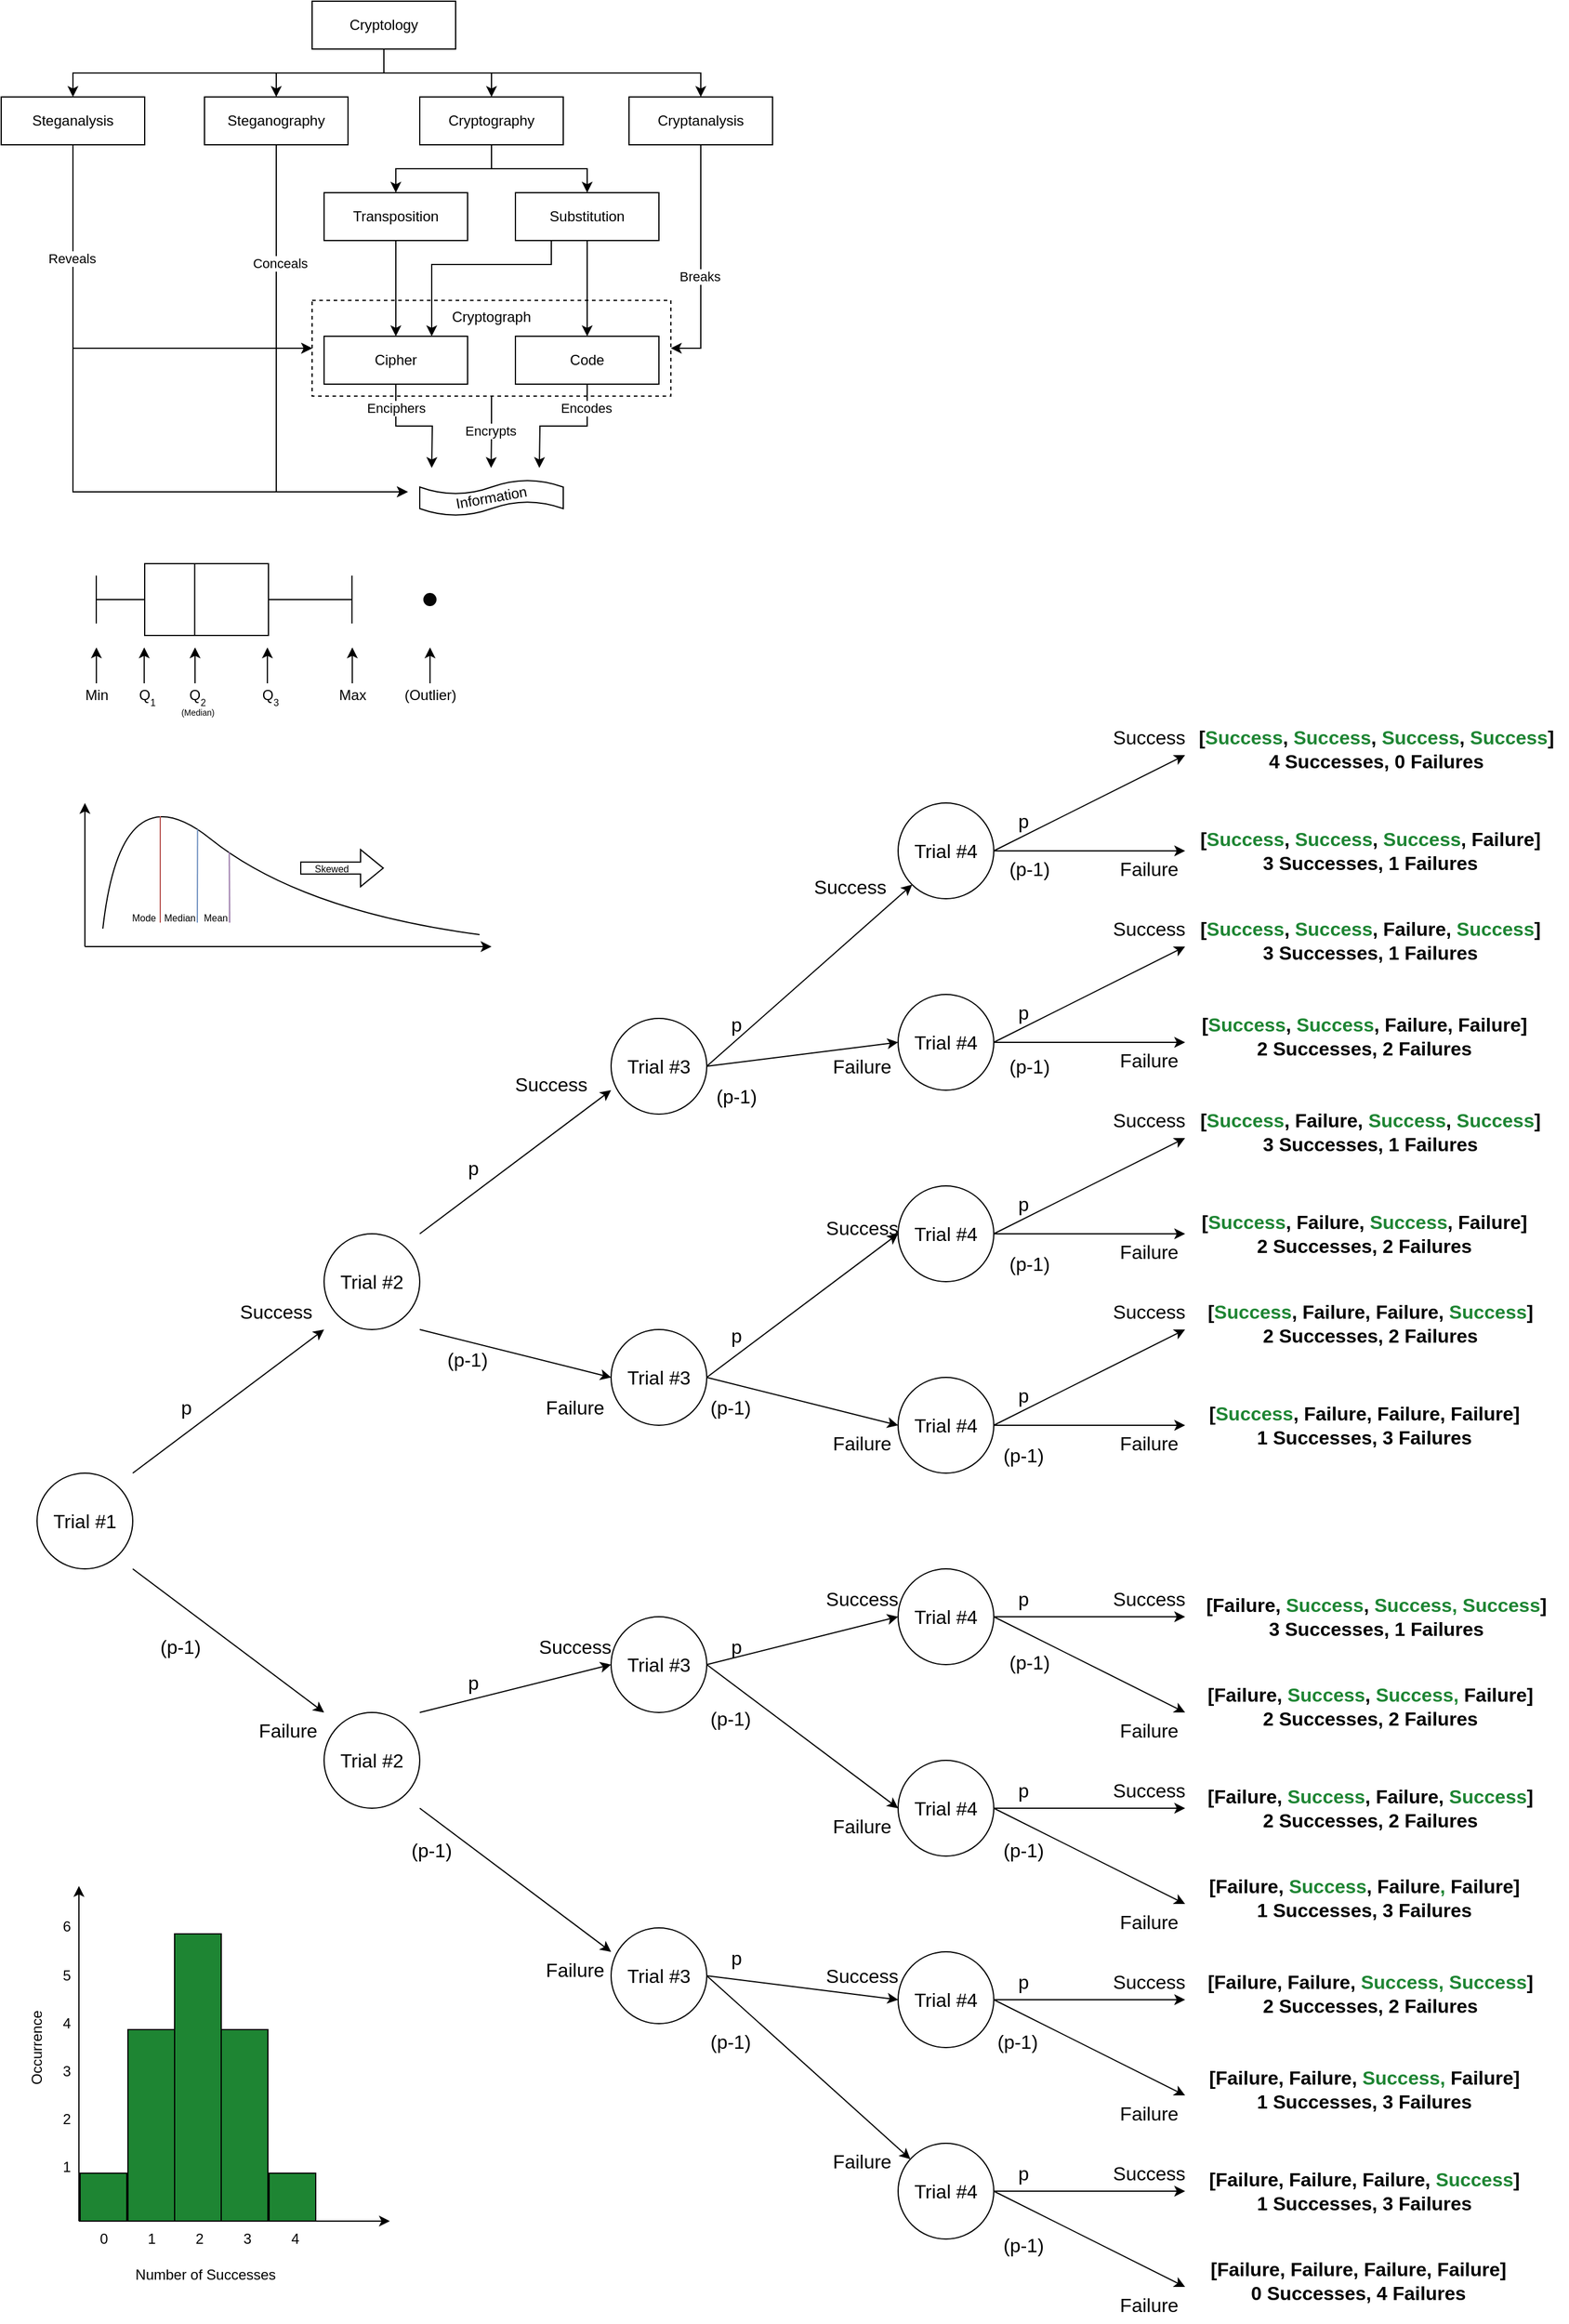 <mxfile version="24.5.2" type="device">
  <diagram name="Page-1" id="8_4V1wRo4erUxLzGRJ6f">
    <mxGraphModel dx="372" dy="557" grid="1" gridSize="10" guides="1" tooltips="1" connect="1" arrows="1" fold="1" page="1" pageScale="1" pageWidth="850" pageHeight="1100" math="0" shadow="0">
      <root>
        <mxCell id="0" />
        <mxCell id="1" parent="0" />
        <mxCell id="SWC2-Tq3VUFKpPYct_-c-1" value="Cryptograph" style="rounded=0;whiteSpace=wrap;html=1;fillColor=none;dashed=1;verticalAlign=top;" parent="1" vertex="1">
          <mxGeometry x="270" y="300" width="300" height="80" as="geometry" />
        </mxCell>
        <mxCell id="QzMQ5G4TthDNWNRElYCQ-8" style="edgeStyle=orthogonalEdgeStyle;rounded=0;orthogonalLoop=1;jettySize=auto;html=1;exitX=0.5;exitY=1;exitDx=0;exitDy=0;entryX=0.5;entryY=0;entryDx=0;entryDy=0;" parent="1" source="QzMQ5G4TthDNWNRElYCQ-1" target="QzMQ5G4TthDNWNRElYCQ-3" edge="1">
          <mxGeometry relative="1" as="geometry" />
        </mxCell>
        <mxCell id="QzMQ5G4TthDNWNRElYCQ-9" style="edgeStyle=orthogonalEdgeStyle;rounded=0;orthogonalLoop=1;jettySize=auto;html=1;exitX=0.5;exitY=1;exitDx=0;exitDy=0;" parent="1" source="QzMQ5G4TthDNWNRElYCQ-1" target="QzMQ5G4TthDNWNRElYCQ-4" edge="1">
          <mxGeometry relative="1" as="geometry" />
        </mxCell>
        <mxCell id="QzMQ5G4TthDNWNRElYCQ-10" style="edgeStyle=orthogonalEdgeStyle;rounded=0;orthogonalLoop=1;jettySize=auto;html=1;exitX=0.5;exitY=1;exitDx=0;exitDy=0;" parent="1" source="QzMQ5G4TthDNWNRElYCQ-1" target="QzMQ5G4TthDNWNRElYCQ-2" edge="1">
          <mxGeometry relative="1" as="geometry" />
        </mxCell>
        <mxCell id="SWC2-Tq3VUFKpPYct_-c-19" style="edgeStyle=orthogonalEdgeStyle;rounded=0;orthogonalLoop=1;jettySize=auto;html=1;exitX=0.5;exitY=1;exitDx=0;exitDy=0;" parent="1" source="QzMQ5G4TthDNWNRElYCQ-1" target="SWC2-Tq3VUFKpPYct_-c-18" edge="1">
          <mxGeometry relative="1" as="geometry" />
        </mxCell>
        <mxCell id="QzMQ5G4TthDNWNRElYCQ-1" value="Cryptology" style="rounded=0;whiteSpace=wrap;html=1;" parent="1" vertex="1">
          <mxGeometry x="270" y="50" width="120" height="40" as="geometry" />
        </mxCell>
        <mxCell id="SWC2-Tq3VUFKpPYct_-c-2" style="edgeStyle=orthogonalEdgeStyle;rounded=0;orthogonalLoop=1;jettySize=auto;html=1;exitX=0.5;exitY=1;exitDx=0;exitDy=0;entryX=0;entryY=0.5;entryDx=0;entryDy=0;" parent="1" source="QzMQ5G4TthDNWNRElYCQ-2" target="SWC2-Tq3VUFKpPYct_-c-1" edge="1">
          <mxGeometry relative="1" as="geometry" />
        </mxCell>
        <mxCell id="QzMQ5G4TthDNWNRElYCQ-2" value="Steganography" style="rounded=0;whiteSpace=wrap;html=1;" parent="1" vertex="1">
          <mxGeometry x="180" y="130" width="120" height="40" as="geometry" />
        </mxCell>
        <mxCell id="QzMQ5G4TthDNWNRElYCQ-11" style="edgeStyle=orthogonalEdgeStyle;rounded=0;orthogonalLoop=1;jettySize=auto;html=1;exitX=0.5;exitY=1;exitDx=0;exitDy=0;" parent="1" source="QzMQ5G4TthDNWNRElYCQ-3" target="QzMQ5G4TthDNWNRElYCQ-5" edge="1">
          <mxGeometry relative="1" as="geometry" />
        </mxCell>
        <mxCell id="QzMQ5G4TthDNWNRElYCQ-12" style="edgeStyle=orthogonalEdgeStyle;rounded=0;orthogonalLoop=1;jettySize=auto;html=1;exitX=0.5;exitY=1;exitDx=0;exitDy=0;" parent="1" source="QzMQ5G4TthDNWNRElYCQ-3" target="QzMQ5G4TthDNWNRElYCQ-6" edge="1">
          <mxGeometry relative="1" as="geometry" />
        </mxCell>
        <mxCell id="QzMQ5G4TthDNWNRElYCQ-3" value="Cryptography" style="rounded=0;whiteSpace=wrap;html=1;" parent="1" vertex="1">
          <mxGeometry x="360" y="130" width="120" height="40" as="geometry" />
        </mxCell>
        <mxCell id="SWC2-Tq3VUFKpPYct_-c-3" style="edgeStyle=orthogonalEdgeStyle;rounded=0;orthogonalLoop=1;jettySize=auto;html=1;exitX=0.5;exitY=1;exitDx=0;exitDy=0;entryX=1;entryY=0.5;entryDx=0;entryDy=0;" parent="1" source="QzMQ5G4TthDNWNRElYCQ-4" target="SWC2-Tq3VUFKpPYct_-c-1" edge="1">
          <mxGeometry relative="1" as="geometry" />
        </mxCell>
        <mxCell id="SWC2-Tq3VUFKpPYct_-c-5" value="Breaks" style="edgeLabel;html=1;align=center;verticalAlign=middle;resizable=0;points=[];" parent="SWC2-Tq3VUFKpPYct_-c-3" vertex="1" connectable="0">
          <mxGeometry x="0.127" y="-1" relative="1" as="geometry">
            <mxPoint as="offset" />
          </mxGeometry>
        </mxCell>
        <mxCell id="QzMQ5G4TthDNWNRElYCQ-4" value="Cryptanalysis" style="rounded=0;whiteSpace=wrap;html=1;" parent="1" vertex="1">
          <mxGeometry x="535" y="130" width="120" height="40" as="geometry" />
        </mxCell>
        <mxCell id="QzMQ5G4TthDNWNRElYCQ-16" style="edgeStyle=orthogonalEdgeStyle;rounded=0;orthogonalLoop=1;jettySize=auto;html=1;exitX=0.5;exitY=1;exitDx=0;exitDy=0;" parent="1" source="QzMQ5G4TthDNWNRElYCQ-5" target="QzMQ5G4TthDNWNRElYCQ-14" edge="1">
          <mxGeometry relative="1" as="geometry" />
        </mxCell>
        <mxCell id="QzMQ5G4TthDNWNRElYCQ-5" value="Transposition" style="rounded=0;whiteSpace=wrap;html=1;" parent="1" vertex="1">
          <mxGeometry x="280" y="210" width="120" height="40" as="geometry" />
        </mxCell>
        <mxCell id="QzMQ5G4TthDNWNRElYCQ-18" style="edgeStyle=orthogonalEdgeStyle;rounded=0;orthogonalLoop=1;jettySize=auto;html=1;exitX=0.25;exitY=1;exitDx=0;exitDy=0;entryX=0.75;entryY=0;entryDx=0;entryDy=0;" parent="1" source="QzMQ5G4TthDNWNRElYCQ-6" target="QzMQ5G4TthDNWNRElYCQ-14" edge="1">
          <mxGeometry relative="1" as="geometry">
            <Array as="points">
              <mxPoint x="470" y="270" />
              <mxPoint x="370" y="270" />
            </Array>
          </mxGeometry>
        </mxCell>
        <mxCell id="QzMQ5G4TthDNWNRElYCQ-19" style="edgeStyle=orthogonalEdgeStyle;rounded=0;orthogonalLoop=1;jettySize=auto;html=1;exitX=0.5;exitY=1;exitDx=0;exitDy=0;" parent="1" source="QzMQ5G4TthDNWNRElYCQ-6" target="QzMQ5G4TthDNWNRElYCQ-15" edge="1">
          <mxGeometry relative="1" as="geometry" />
        </mxCell>
        <mxCell id="QzMQ5G4TthDNWNRElYCQ-6" value="Substitution" style="rounded=0;whiteSpace=wrap;html=1;" parent="1" vertex="1">
          <mxGeometry x="440" y="210" width="120" height="40" as="geometry" />
        </mxCell>
        <mxCell id="SWC2-Tq3VUFKpPYct_-c-14" style="edgeStyle=orthogonalEdgeStyle;rounded=0;orthogonalLoop=1;jettySize=auto;html=1;exitX=0.5;exitY=1;exitDx=0;exitDy=0;" parent="1" source="QzMQ5G4TthDNWNRElYCQ-14" edge="1">
          <mxGeometry relative="1" as="geometry">
            <mxPoint x="370" y="440" as="targetPoint" />
          </mxGeometry>
        </mxCell>
        <mxCell id="SWC2-Tq3VUFKpPYct_-c-15" value="Enciphers" style="edgeLabel;html=1;align=center;verticalAlign=middle;resizable=0;points=[];" parent="SWC2-Tq3VUFKpPYct_-c-14" vertex="1" connectable="0">
          <mxGeometry x="-0.605" relative="1" as="geometry">
            <mxPoint as="offset" />
          </mxGeometry>
        </mxCell>
        <mxCell id="QzMQ5G4TthDNWNRElYCQ-14" value="Cipher" style="rounded=0;whiteSpace=wrap;html=1;" parent="1" vertex="1">
          <mxGeometry x="280" y="330" width="120" height="40" as="geometry" />
        </mxCell>
        <mxCell id="SWC2-Tq3VUFKpPYct_-c-16" style="edgeStyle=orthogonalEdgeStyle;rounded=0;orthogonalLoop=1;jettySize=auto;html=1;exitX=0.5;exitY=1;exitDx=0;exitDy=0;" parent="1" source="QzMQ5G4TthDNWNRElYCQ-15" edge="1">
          <mxGeometry relative="1" as="geometry">
            <mxPoint x="460.0" y="440" as="targetPoint" />
          </mxGeometry>
        </mxCell>
        <mxCell id="SWC2-Tq3VUFKpPYct_-c-17" value="Encodes" style="edgeLabel;html=1;align=center;verticalAlign=middle;resizable=0;points=[];" parent="SWC2-Tq3VUFKpPYct_-c-16" vertex="1" connectable="0">
          <mxGeometry x="-0.638" y="-1" relative="1" as="geometry">
            <mxPoint as="offset" />
          </mxGeometry>
        </mxCell>
        <mxCell id="QzMQ5G4TthDNWNRElYCQ-15" value="Code" style="rounded=0;whiteSpace=wrap;html=1;" parent="1" vertex="1">
          <mxGeometry x="440" y="330" width="120" height="40" as="geometry" />
        </mxCell>
        <mxCell id="SWC2-Tq3VUFKpPYct_-c-12" style="edgeStyle=orthogonalEdgeStyle;rounded=0;orthogonalLoop=1;jettySize=auto;html=1;exitX=0.5;exitY=1;exitDx=0;exitDy=0;" parent="1" source="SWC2-Tq3VUFKpPYct_-c-1" edge="1">
          <mxGeometry relative="1" as="geometry">
            <mxPoint x="419.667" y="440" as="targetPoint" />
          </mxGeometry>
        </mxCell>
        <mxCell id="SWC2-Tq3VUFKpPYct_-c-13" value="Encrypts" style="edgeLabel;html=1;align=center;verticalAlign=middle;resizable=0;points=[];" parent="SWC2-Tq3VUFKpPYct_-c-12" vertex="1" connectable="0">
          <mxGeometry x="-0.036" y="-1" relative="1" as="geometry">
            <mxPoint as="offset" />
          </mxGeometry>
        </mxCell>
        <mxCell id="SWC2-Tq3VUFKpPYct_-c-7" value="" style="shape=tape;whiteSpace=wrap;html=1;" parent="1" vertex="1">
          <mxGeometry x="360" y="450" width="120" height="30" as="geometry" />
        </mxCell>
        <mxCell id="SWC2-Tq3VUFKpPYct_-c-8" value="Information" style="text;html=1;align=center;verticalAlign=middle;whiteSpace=wrap;rounded=0;rotation=-10;" parent="1" vertex="1">
          <mxGeometry x="390" y="450" width="60" height="30" as="geometry" />
        </mxCell>
        <mxCell id="SWC2-Tq3VUFKpPYct_-c-9" style="edgeStyle=orthogonalEdgeStyle;rounded=0;orthogonalLoop=1;jettySize=auto;html=1;exitX=0.5;exitY=1;exitDx=0;exitDy=0;" parent="1" source="QzMQ5G4TthDNWNRElYCQ-2" edge="1">
          <mxGeometry relative="1" as="geometry">
            <mxPoint x="350" y="460" as="targetPoint" />
            <Array as="points">
              <mxPoint x="240" y="460" />
            </Array>
          </mxGeometry>
        </mxCell>
        <mxCell id="SWC2-Tq3VUFKpPYct_-c-10" value="Conceals" style="edgeLabel;html=1;align=center;verticalAlign=middle;resizable=0;points=[];" parent="SWC2-Tq3VUFKpPYct_-c-9" vertex="1" connectable="0">
          <mxGeometry x="-0.507" y="3" relative="1" as="geometry">
            <mxPoint as="offset" />
          </mxGeometry>
        </mxCell>
        <mxCell id="SWC2-Tq3VUFKpPYct_-c-20" style="edgeStyle=orthogonalEdgeStyle;rounded=0;orthogonalLoop=1;jettySize=auto;html=1;exitX=0.5;exitY=1;exitDx=0;exitDy=0;entryX=0;entryY=0.5;entryDx=0;entryDy=0;" parent="1" source="SWC2-Tq3VUFKpPYct_-c-18" target="SWC2-Tq3VUFKpPYct_-c-1" edge="1">
          <mxGeometry relative="1" as="geometry" />
        </mxCell>
        <mxCell id="SWC2-Tq3VUFKpPYct_-c-21" style="edgeStyle=orthogonalEdgeStyle;rounded=0;orthogonalLoop=1;jettySize=auto;html=1;exitX=0.5;exitY=1;exitDx=0;exitDy=0;" parent="1" source="SWC2-Tq3VUFKpPYct_-c-18" edge="1">
          <mxGeometry relative="1" as="geometry">
            <mxPoint x="350" y="460" as="targetPoint" />
            <Array as="points">
              <mxPoint x="70" y="460" />
            </Array>
          </mxGeometry>
        </mxCell>
        <mxCell id="SWC2-Tq3VUFKpPYct_-c-22" value="Reveals" style="edgeLabel;html=1;align=center;verticalAlign=middle;resizable=0;points=[];" parent="SWC2-Tq3VUFKpPYct_-c-21" vertex="1" connectable="0">
          <mxGeometry x="-0.667" y="-1" relative="1" as="geometry">
            <mxPoint as="offset" />
          </mxGeometry>
        </mxCell>
        <mxCell id="SWC2-Tq3VUFKpPYct_-c-18" value="Steganalysis" style="rounded=0;whiteSpace=wrap;html=1;" parent="1" vertex="1">
          <mxGeometry x="10" y="130" width="120" height="40" as="geometry" />
        </mxCell>
        <mxCell id="HoWczm4bfxT611-eSuMT-1" value="Trial #1" style="ellipse;whiteSpace=wrap;html=1;aspect=fixed;fontSize=16;" vertex="1" parent="1">
          <mxGeometry x="40" y="1280" width="80" height="80" as="geometry" />
        </mxCell>
        <mxCell id="HoWczm4bfxT611-eSuMT-2" value="" style="endArrow=classic;html=1;rounded=0;fontSize=16;" edge="1" parent="1">
          <mxGeometry width="50" height="50" relative="1" as="geometry">
            <mxPoint x="120" y="1280" as="sourcePoint" />
            <mxPoint x="280" y="1160" as="targetPoint" />
          </mxGeometry>
        </mxCell>
        <mxCell id="HoWczm4bfxT611-eSuMT-3" value="" style="endArrow=classic;html=1;rounded=0;fontSize=16;" edge="1" parent="1">
          <mxGeometry width="50" height="50" relative="1" as="geometry">
            <mxPoint x="120" y="1360" as="sourcePoint" />
            <mxPoint x="280" y="1480" as="targetPoint" />
          </mxGeometry>
        </mxCell>
        <mxCell id="HoWczm4bfxT611-eSuMT-4" value="Success" style="text;html=1;align=center;verticalAlign=middle;whiteSpace=wrap;rounded=0;fontSize=16;" vertex="1" parent="1">
          <mxGeometry x="210" y="1130" width="60" height="30" as="geometry" />
        </mxCell>
        <mxCell id="HoWczm4bfxT611-eSuMT-5" value="Failure" style="text;html=1;align=center;verticalAlign=middle;whiteSpace=wrap;rounded=0;fontSize=16;" vertex="1" parent="1">
          <mxGeometry x="220" y="1480" width="60" height="30" as="geometry" />
        </mxCell>
        <mxCell id="HoWczm4bfxT611-eSuMT-6" value="p" style="text;html=1;align=center;verticalAlign=middle;whiteSpace=wrap;rounded=0;fontSize=16;" vertex="1" parent="1">
          <mxGeometry x="150" y="1210" width="30" height="30" as="geometry" />
        </mxCell>
        <mxCell id="HoWczm4bfxT611-eSuMT-7" value="(p-1)" style="text;html=1;align=center;verticalAlign=middle;whiteSpace=wrap;rounded=0;fontSize=16;" vertex="1" parent="1">
          <mxGeometry x="140" y="1410" width="40" height="30" as="geometry" />
        </mxCell>
        <mxCell id="HoWczm4bfxT611-eSuMT-15" value="Trial #2" style="ellipse;whiteSpace=wrap;html=1;aspect=fixed;fontSize=16;" vertex="1" parent="1">
          <mxGeometry x="280" y="1080" width="80" height="80" as="geometry" />
        </mxCell>
        <mxCell id="HoWczm4bfxT611-eSuMT-16" value="" style="endArrow=classic;html=1;rounded=0;fontSize=16;" edge="1" parent="1">
          <mxGeometry width="50" height="50" relative="1" as="geometry">
            <mxPoint x="360" y="1080" as="sourcePoint" />
            <mxPoint x="520" y="960" as="targetPoint" />
          </mxGeometry>
        </mxCell>
        <mxCell id="HoWczm4bfxT611-eSuMT-17" value="" style="endArrow=classic;html=1;rounded=0;fontSize=16;" edge="1" parent="1">
          <mxGeometry width="50" height="50" relative="1" as="geometry">
            <mxPoint x="360" y="1160" as="sourcePoint" />
            <mxPoint x="520" y="1200" as="targetPoint" />
          </mxGeometry>
        </mxCell>
        <mxCell id="HoWczm4bfxT611-eSuMT-18" value="Success" style="text;html=1;align=center;verticalAlign=middle;whiteSpace=wrap;rounded=0;fontSize=16;" vertex="1" parent="1">
          <mxGeometry x="440" y="940" width="60" height="30" as="geometry" />
        </mxCell>
        <mxCell id="HoWczm4bfxT611-eSuMT-19" value="Failure" style="text;html=1;align=center;verticalAlign=middle;whiteSpace=wrap;rounded=0;fontSize=16;" vertex="1" parent="1">
          <mxGeometry x="460" y="1210" width="60" height="30" as="geometry" />
        </mxCell>
        <mxCell id="HoWczm4bfxT611-eSuMT-20" value="p" style="text;html=1;align=center;verticalAlign=middle;whiteSpace=wrap;rounded=0;fontSize=16;" vertex="1" parent="1">
          <mxGeometry x="390" y="1010" width="30" height="30" as="geometry" />
        </mxCell>
        <mxCell id="HoWczm4bfxT611-eSuMT-21" value="(p-1)" style="text;html=1;align=center;verticalAlign=middle;whiteSpace=wrap;rounded=0;fontSize=16;" vertex="1" parent="1">
          <mxGeometry x="380" y="1170" width="40" height="30" as="geometry" />
        </mxCell>
        <mxCell id="HoWczm4bfxT611-eSuMT-22" value="Trial #2" style="ellipse;whiteSpace=wrap;html=1;aspect=fixed;fontSize=16;" vertex="1" parent="1">
          <mxGeometry x="280" y="1480" width="80" height="80" as="geometry" />
        </mxCell>
        <mxCell id="HoWczm4bfxT611-eSuMT-23" value="" style="endArrow=classic;html=1;rounded=0;fontSize=16;" edge="1" parent="1">
          <mxGeometry width="50" height="50" relative="1" as="geometry">
            <mxPoint x="360" y="1480" as="sourcePoint" />
            <mxPoint x="520" y="1440" as="targetPoint" />
          </mxGeometry>
        </mxCell>
        <mxCell id="HoWczm4bfxT611-eSuMT-24" value="" style="endArrow=classic;html=1;rounded=0;fontSize=16;" edge="1" parent="1">
          <mxGeometry width="50" height="50" relative="1" as="geometry">
            <mxPoint x="360" y="1560" as="sourcePoint" />
            <mxPoint x="520" y="1680" as="targetPoint" />
          </mxGeometry>
        </mxCell>
        <mxCell id="HoWczm4bfxT611-eSuMT-25" value="Success" style="text;html=1;align=center;verticalAlign=middle;whiteSpace=wrap;rounded=0;fontSize=16;" vertex="1" parent="1">
          <mxGeometry x="460" y="1410" width="60" height="30" as="geometry" />
        </mxCell>
        <mxCell id="HoWczm4bfxT611-eSuMT-26" value="Failure" style="text;html=1;align=center;verticalAlign=middle;whiteSpace=wrap;rounded=0;fontSize=16;" vertex="1" parent="1">
          <mxGeometry x="460" y="1680" width="60" height="30" as="geometry" />
        </mxCell>
        <mxCell id="HoWczm4bfxT611-eSuMT-27" value="p" style="text;html=1;align=center;verticalAlign=middle;whiteSpace=wrap;rounded=0;fontSize=16;" vertex="1" parent="1">
          <mxGeometry x="390" y="1440" width="30" height="30" as="geometry" />
        </mxCell>
        <mxCell id="HoWczm4bfxT611-eSuMT-29" value="Trial #3" style="ellipse;whiteSpace=wrap;html=1;aspect=fixed;fontSize=16;" vertex="1" parent="1">
          <mxGeometry x="520" y="1400" width="80" height="80" as="geometry" />
        </mxCell>
        <mxCell id="HoWczm4bfxT611-eSuMT-30" value="" style="endArrow=classic;html=1;rounded=0;fontSize=16;" edge="1" parent="1">
          <mxGeometry width="50" height="50" relative="1" as="geometry">
            <mxPoint x="600" y="1440" as="sourcePoint" />
            <mxPoint x="760" y="1400" as="targetPoint" />
          </mxGeometry>
        </mxCell>
        <mxCell id="HoWczm4bfxT611-eSuMT-31" value="" style="endArrow=classic;html=1;rounded=0;fontSize=16;" edge="1" parent="1">
          <mxGeometry width="50" height="50" relative="1" as="geometry">
            <mxPoint x="600" y="1440" as="sourcePoint" />
            <mxPoint x="760" y="1560" as="targetPoint" />
          </mxGeometry>
        </mxCell>
        <mxCell id="HoWczm4bfxT611-eSuMT-32" value="Success" style="text;html=1;align=center;verticalAlign=middle;whiteSpace=wrap;rounded=0;fontSize=16;" vertex="1" parent="1">
          <mxGeometry x="700" y="1370" width="60" height="30" as="geometry" />
        </mxCell>
        <mxCell id="HoWczm4bfxT611-eSuMT-33" value="Failure" style="text;html=1;align=center;verticalAlign=middle;whiteSpace=wrap;rounded=0;fontSize=16;" vertex="1" parent="1">
          <mxGeometry x="700" y="1560" width="60" height="30" as="geometry" />
        </mxCell>
        <mxCell id="HoWczm4bfxT611-eSuMT-34" value="p" style="text;html=1;align=center;verticalAlign=middle;whiteSpace=wrap;rounded=0;fontSize=16;" vertex="1" parent="1">
          <mxGeometry x="610" y="1410" width="30" height="30" as="geometry" />
        </mxCell>
        <mxCell id="HoWczm4bfxT611-eSuMT-36" value="Trial #3" style="ellipse;whiteSpace=wrap;html=1;aspect=fixed;fontSize=16;" vertex="1" parent="1">
          <mxGeometry x="520" y="1160" width="80" height="80" as="geometry" />
        </mxCell>
        <mxCell id="HoWczm4bfxT611-eSuMT-37" value="" style="endArrow=classic;html=1;rounded=0;fontSize=16;" edge="1" parent="1">
          <mxGeometry width="50" height="50" relative="1" as="geometry">
            <mxPoint x="600" y="1200" as="sourcePoint" />
            <mxPoint x="760" y="1080" as="targetPoint" />
          </mxGeometry>
        </mxCell>
        <mxCell id="HoWczm4bfxT611-eSuMT-38" value="" style="endArrow=classic;html=1;rounded=0;fontSize=16;" edge="1" parent="1">
          <mxGeometry width="50" height="50" relative="1" as="geometry">
            <mxPoint x="600" y="1200" as="sourcePoint" />
            <mxPoint x="760" y="1240" as="targetPoint" />
          </mxGeometry>
        </mxCell>
        <mxCell id="HoWczm4bfxT611-eSuMT-39" value="Success" style="text;html=1;align=center;verticalAlign=middle;whiteSpace=wrap;rounded=0;fontSize=16;" vertex="1" parent="1">
          <mxGeometry x="700" y="1060" width="60" height="30" as="geometry" />
        </mxCell>
        <mxCell id="HoWczm4bfxT611-eSuMT-40" value="Failure" style="text;html=1;align=center;verticalAlign=middle;whiteSpace=wrap;rounded=0;fontSize=16;" vertex="1" parent="1">
          <mxGeometry x="700" y="1240" width="60" height="30" as="geometry" />
        </mxCell>
        <mxCell id="HoWczm4bfxT611-eSuMT-41" value="p" style="text;html=1;align=center;verticalAlign=middle;whiteSpace=wrap;rounded=0;fontSize=16;" vertex="1" parent="1">
          <mxGeometry x="610" y="1150" width="30" height="30" as="geometry" />
        </mxCell>
        <mxCell id="HoWczm4bfxT611-eSuMT-43" value="Trial #4" style="ellipse;whiteSpace=wrap;html=1;aspect=fixed;fontSize=16;" vertex="1" parent="1">
          <mxGeometry x="760" y="1360" width="80" height="80" as="geometry" />
        </mxCell>
        <mxCell id="HoWczm4bfxT611-eSuMT-44" value="" style="endArrow=classic;html=1;rounded=0;fontSize=16;" edge="1" parent="1">
          <mxGeometry width="50" height="50" relative="1" as="geometry">
            <mxPoint x="840" y="1400" as="sourcePoint" />
            <mxPoint x="1000" y="1400" as="targetPoint" />
          </mxGeometry>
        </mxCell>
        <mxCell id="HoWczm4bfxT611-eSuMT-45" value="" style="endArrow=classic;html=1;rounded=0;fontSize=16;" edge="1" parent="1">
          <mxGeometry width="50" height="50" relative="1" as="geometry">
            <mxPoint x="840" y="1400" as="sourcePoint" />
            <mxPoint x="1000" y="1480" as="targetPoint" />
          </mxGeometry>
        </mxCell>
        <mxCell id="HoWczm4bfxT611-eSuMT-46" value="Success" style="text;html=1;align=center;verticalAlign=middle;whiteSpace=wrap;rounded=0;fontSize=16;" vertex="1" parent="1">
          <mxGeometry x="940" y="1370" width="60" height="30" as="geometry" />
        </mxCell>
        <mxCell id="HoWczm4bfxT611-eSuMT-47" value="Failure" style="text;html=1;align=center;verticalAlign=middle;whiteSpace=wrap;rounded=0;fontSize=16;" vertex="1" parent="1">
          <mxGeometry x="940" y="1480" width="60" height="30" as="geometry" />
        </mxCell>
        <mxCell id="HoWczm4bfxT611-eSuMT-48" value="p" style="text;html=1;align=center;verticalAlign=middle;whiteSpace=wrap;rounded=0;fontSize=16;" vertex="1" parent="1">
          <mxGeometry x="850" y="1370" width="30" height="30" as="geometry" />
        </mxCell>
        <mxCell id="HoWczm4bfxT611-eSuMT-50" value="Trial #4" style="ellipse;whiteSpace=wrap;html=1;aspect=fixed;fontSize=16;" vertex="1" parent="1">
          <mxGeometry x="760" y="1200" width="80" height="80" as="geometry" />
        </mxCell>
        <mxCell id="HoWczm4bfxT611-eSuMT-51" value="" style="endArrow=classic;html=1;rounded=0;fontSize=16;" edge="1" parent="1">
          <mxGeometry width="50" height="50" relative="1" as="geometry">
            <mxPoint x="840" y="1240" as="sourcePoint" />
            <mxPoint x="1000" y="1160" as="targetPoint" />
          </mxGeometry>
        </mxCell>
        <mxCell id="HoWczm4bfxT611-eSuMT-52" value="" style="endArrow=classic;html=1;rounded=0;fontSize=16;" edge="1" parent="1">
          <mxGeometry width="50" height="50" relative="1" as="geometry">
            <mxPoint x="840" y="1240" as="sourcePoint" />
            <mxPoint x="1000" y="1240" as="targetPoint" />
          </mxGeometry>
        </mxCell>
        <mxCell id="HoWczm4bfxT611-eSuMT-53" value="Success" style="text;html=1;align=center;verticalAlign=middle;whiteSpace=wrap;rounded=0;fontSize=16;" vertex="1" parent="1">
          <mxGeometry x="940" y="1130" width="60" height="30" as="geometry" />
        </mxCell>
        <mxCell id="HoWczm4bfxT611-eSuMT-54" value="Failure" style="text;html=1;align=center;verticalAlign=middle;whiteSpace=wrap;rounded=0;fontSize=16;" vertex="1" parent="1">
          <mxGeometry x="940" y="1240" width="60" height="30" as="geometry" />
        </mxCell>
        <mxCell id="HoWczm4bfxT611-eSuMT-55" value="p" style="text;html=1;align=center;verticalAlign=middle;whiteSpace=wrap;rounded=0;fontSize=16;" vertex="1" parent="1">
          <mxGeometry x="850" y="1200" width="30" height="30" as="geometry" />
        </mxCell>
        <mxCell id="HoWczm4bfxT611-eSuMT-57" value="Trial #4" style="ellipse;whiteSpace=wrap;html=1;aspect=fixed;fontSize=16;" vertex="1" parent="1">
          <mxGeometry x="760" y="1520" width="80" height="80" as="geometry" />
        </mxCell>
        <mxCell id="HoWczm4bfxT611-eSuMT-58" value="" style="endArrow=classic;html=1;rounded=0;fontSize=16;" edge="1" parent="1">
          <mxGeometry width="50" height="50" relative="1" as="geometry">
            <mxPoint x="840" y="1560" as="sourcePoint" />
            <mxPoint x="1000" y="1560" as="targetPoint" />
          </mxGeometry>
        </mxCell>
        <mxCell id="HoWczm4bfxT611-eSuMT-59" value="" style="endArrow=classic;html=1;rounded=0;fontSize=16;" edge="1" parent="1">
          <mxGeometry width="50" height="50" relative="1" as="geometry">
            <mxPoint x="840" y="1560" as="sourcePoint" />
            <mxPoint x="1000" y="1640" as="targetPoint" />
          </mxGeometry>
        </mxCell>
        <mxCell id="HoWczm4bfxT611-eSuMT-60" value="Success" style="text;html=1;align=center;verticalAlign=middle;whiteSpace=wrap;rounded=0;fontSize=16;" vertex="1" parent="1">
          <mxGeometry x="940" y="1530" width="60" height="30" as="geometry" />
        </mxCell>
        <mxCell id="HoWczm4bfxT611-eSuMT-61" value="Failure" style="text;html=1;align=center;verticalAlign=middle;whiteSpace=wrap;rounded=0;fontSize=16;" vertex="1" parent="1">
          <mxGeometry x="940" y="1640" width="60" height="30" as="geometry" />
        </mxCell>
        <mxCell id="HoWczm4bfxT611-eSuMT-62" value="p" style="text;html=1;align=center;verticalAlign=middle;whiteSpace=wrap;rounded=0;fontSize=16;" vertex="1" parent="1">
          <mxGeometry x="850" y="1530" width="30" height="30" as="geometry" />
        </mxCell>
        <mxCell id="HoWczm4bfxT611-eSuMT-64" value="Trial #4" style="ellipse;whiteSpace=wrap;html=1;aspect=fixed;fontSize=16;" vertex="1" parent="1">
          <mxGeometry x="760" y="1040" width="80" height="80" as="geometry" />
        </mxCell>
        <mxCell id="HoWczm4bfxT611-eSuMT-65" value="" style="endArrow=classic;html=1;rounded=0;fontSize=16;" edge="1" parent="1">
          <mxGeometry width="50" height="50" relative="1" as="geometry">
            <mxPoint x="840" y="1080" as="sourcePoint" />
            <mxPoint x="1000" y="1000" as="targetPoint" />
          </mxGeometry>
        </mxCell>
        <mxCell id="HoWczm4bfxT611-eSuMT-66" value="" style="endArrow=classic;html=1;rounded=0;fontSize=16;" edge="1" parent="1">
          <mxGeometry width="50" height="50" relative="1" as="geometry">
            <mxPoint x="840" y="1080" as="sourcePoint" />
            <mxPoint x="1000" y="1080" as="targetPoint" />
          </mxGeometry>
        </mxCell>
        <mxCell id="HoWczm4bfxT611-eSuMT-67" value="Success" style="text;html=1;align=center;verticalAlign=middle;whiteSpace=wrap;rounded=0;fontSize=16;" vertex="1" parent="1">
          <mxGeometry x="940" y="970" width="60" height="30" as="geometry" />
        </mxCell>
        <mxCell id="HoWczm4bfxT611-eSuMT-68" value="Failure" style="text;html=1;align=center;verticalAlign=middle;whiteSpace=wrap;rounded=0;fontSize=16;" vertex="1" parent="1">
          <mxGeometry x="940" y="1080" width="60" height="30" as="geometry" />
        </mxCell>
        <mxCell id="HoWczm4bfxT611-eSuMT-69" value="p" style="text;html=1;align=center;verticalAlign=middle;whiteSpace=wrap;rounded=0;fontSize=16;" vertex="1" parent="1">
          <mxGeometry x="850" y="1040" width="30" height="30" as="geometry" />
        </mxCell>
        <mxCell id="HoWczm4bfxT611-eSuMT-71" value="Trial #4" style="ellipse;whiteSpace=wrap;html=1;aspect=fixed;fontSize=16;" vertex="1" parent="1">
          <mxGeometry x="760" y="880" width="80" height="80" as="geometry" />
        </mxCell>
        <mxCell id="HoWczm4bfxT611-eSuMT-72" value="" style="endArrow=classic;html=1;rounded=0;fontSize=16;" edge="1" parent="1">
          <mxGeometry width="50" height="50" relative="1" as="geometry">
            <mxPoint x="840" y="920" as="sourcePoint" />
            <mxPoint x="1000" y="840" as="targetPoint" />
          </mxGeometry>
        </mxCell>
        <mxCell id="HoWczm4bfxT611-eSuMT-73" value="" style="endArrow=classic;html=1;rounded=0;fontSize=16;" edge="1" parent="1">
          <mxGeometry width="50" height="50" relative="1" as="geometry">
            <mxPoint x="840" y="920" as="sourcePoint" />
            <mxPoint x="1000" y="920" as="targetPoint" />
          </mxGeometry>
        </mxCell>
        <mxCell id="HoWczm4bfxT611-eSuMT-74" value="Success" style="text;html=1;align=center;verticalAlign=middle;whiteSpace=wrap;rounded=0;fontSize=16;" vertex="1" parent="1">
          <mxGeometry x="940" y="810" width="60" height="30" as="geometry" />
        </mxCell>
        <mxCell id="HoWczm4bfxT611-eSuMT-75" value="Failure" style="text;html=1;align=center;verticalAlign=middle;whiteSpace=wrap;rounded=0;fontSize=16;" vertex="1" parent="1">
          <mxGeometry x="940" y="920" width="60" height="30" as="geometry" />
        </mxCell>
        <mxCell id="HoWczm4bfxT611-eSuMT-76" value="p" style="text;html=1;align=center;verticalAlign=middle;whiteSpace=wrap;rounded=0;fontSize=16;" vertex="1" parent="1">
          <mxGeometry x="850" y="880" width="30" height="30" as="geometry" />
        </mxCell>
        <mxCell id="HoWczm4bfxT611-eSuMT-78" value="Trial #4" style="ellipse;whiteSpace=wrap;html=1;aspect=fixed;fontSize=16;" vertex="1" parent="1">
          <mxGeometry x="760" y="720" width="80" height="80" as="geometry" />
        </mxCell>
        <mxCell id="HoWczm4bfxT611-eSuMT-79" value="" style="endArrow=classic;html=1;rounded=0;fontSize=16;" edge="1" parent="1">
          <mxGeometry width="50" height="50" relative="1" as="geometry">
            <mxPoint x="840" y="760" as="sourcePoint" />
            <mxPoint x="1000" y="680" as="targetPoint" />
          </mxGeometry>
        </mxCell>
        <mxCell id="HoWczm4bfxT611-eSuMT-80" value="" style="endArrow=classic;html=1;rounded=0;fontSize=16;" edge="1" parent="1">
          <mxGeometry width="50" height="50" relative="1" as="geometry">
            <mxPoint x="840" y="760" as="sourcePoint" />
            <mxPoint x="1000" y="760" as="targetPoint" />
          </mxGeometry>
        </mxCell>
        <mxCell id="HoWczm4bfxT611-eSuMT-81" value="Success" style="text;html=1;align=center;verticalAlign=middle;whiteSpace=wrap;rounded=0;fontSize=16;" vertex="1" parent="1">
          <mxGeometry x="940" y="650" width="60" height="30" as="geometry" />
        </mxCell>
        <mxCell id="HoWczm4bfxT611-eSuMT-82" value="Failure" style="text;html=1;align=center;verticalAlign=middle;whiteSpace=wrap;rounded=0;fontSize=16;" vertex="1" parent="1">
          <mxGeometry x="940" y="760" width="60" height="30" as="geometry" />
        </mxCell>
        <mxCell id="HoWczm4bfxT611-eSuMT-83" value="p" style="text;html=1;align=center;verticalAlign=middle;whiteSpace=wrap;rounded=0;fontSize=16;" vertex="1" parent="1">
          <mxGeometry x="850" y="720" width="30" height="30" as="geometry" />
        </mxCell>
        <mxCell id="HoWczm4bfxT611-eSuMT-85" value="Trial #3" style="ellipse;whiteSpace=wrap;html=1;aspect=fixed;fontSize=16;" vertex="1" parent="1">
          <mxGeometry x="520" y="900" width="80" height="80" as="geometry" />
        </mxCell>
        <mxCell id="HoWczm4bfxT611-eSuMT-86" value="" style="endArrow=classic;html=1;rounded=0;entryX=0;entryY=1;entryDx=0;entryDy=0;fontSize=16;" edge="1" parent="1" target="HoWczm4bfxT611-eSuMT-78">
          <mxGeometry width="50" height="50" relative="1" as="geometry">
            <mxPoint x="600" y="940" as="sourcePoint" />
            <mxPoint x="760" y="820" as="targetPoint" />
          </mxGeometry>
        </mxCell>
        <mxCell id="HoWczm4bfxT611-eSuMT-87" value="" style="endArrow=classic;html=1;rounded=0;entryX=0;entryY=0.5;entryDx=0;entryDy=0;fontSize=16;" edge="1" parent="1" target="HoWczm4bfxT611-eSuMT-71">
          <mxGeometry width="50" height="50" relative="1" as="geometry">
            <mxPoint x="600" y="940" as="sourcePoint" />
            <mxPoint x="760" y="980" as="targetPoint" />
          </mxGeometry>
        </mxCell>
        <mxCell id="HoWczm4bfxT611-eSuMT-88" value="Success" style="text;html=1;align=center;verticalAlign=middle;whiteSpace=wrap;rounded=0;fontSize=16;" vertex="1" parent="1">
          <mxGeometry x="690" y="775" width="60" height="30" as="geometry" />
        </mxCell>
        <mxCell id="HoWczm4bfxT611-eSuMT-89" value="Failure" style="text;html=1;align=center;verticalAlign=middle;whiteSpace=wrap;rounded=0;fontSize=16;" vertex="1" parent="1">
          <mxGeometry x="700" y="925" width="60" height="30" as="geometry" />
        </mxCell>
        <mxCell id="HoWczm4bfxT611-eSuMT-90" value="p" style="text;html=1;align=center;verticalAlign=middle;whiteSpace=wrap;rounded=0;fontSize=16;" vertex="1" parent="1">
          <mxGeometry x="610" y="890" width="30" height="30" as="geometry" />
        </mxCell>
        <mxCell id="HoWczm4bfxT611-eSuMT-93" value="[&lt;font color=&quot;#1e8533&quot; style=&quot;font-size: 16px;&quot;&gt;Success&lt;/font&gt;, &lt;font color=&quot;#1e8533&quot; style=&quot;font-size: 16px;&quot;&gt;Success&lt;/font&gt;, &lt;font color=&quot;#1e8533&quot; style=&quot;font-size: 16px;&quot;&gt;Success&lt;/font&gt;, &lt;font color=&quot;#1e8533&quot; style=&quot;font-size: 16px;&quot;&gt;Success&lt;/font&gt;]&lt;br style=&quot;font-size: 16px;&quot;&gt;4 Successes, 0 Failures" style="text;html=1;align=center;verticalAlign=middle;whiteSpace=wrap;rounded=0;fontSize=16;fontStyle=1" vertex="1" parent="1">
          <mxGeometry x="1000" y="660" width="320" height="30" as="geometry" />
        </mxCell>
        <mxCell id="HoWczm4bfxT611-eSuMT-95" value="[&lt;font color=&quot;#1e8533&quot; style=&quot;font-size: 16px;&quot;&gt;Success&lt;/font&gt;, &lt;font color=&quot;#1e8533&quot; style=&quot;font-size: 16px;&quot;&gt;Success&lt;/font&gt;, &lt;font color=&quot;#1e8533&quot; style=&quot;font-size: 16px;&quot;&gt;Success&lt;/font&gt;, Failure]&lt;br style=&quot;font-size: 16px;&quot;&gt;3 Successes, 1 Failures" style="text;html=1;align=center;verticalAlign=middle;whiteSpace=wrap;rounded=0;fontSize=16;fontStyle=1" vertex="1" parent="1">
          <mxGeometry x="1000" y="745" width="310" height="30" as="geometry" />
        </mxCell>
        <mxCell id="HoWczm4bfxT611-eSuMT-96" value="[&lt;font color=&quot;#1e8533&quot; style=&quot;font-size: 16px;&quot;&gt;Success&lt;/font&gt;, &lt;font color=&quot;#1e8533&quot; style=&quot;font-size: 16px;&quot;&gt;Success&lt;/font&gt;, Failure, &lt;font color=&quot;#1e8533&quot; style=&quot;font-size: 16px;&quot;&gt;Success&lt;/font&gt;]&lt;br style=&quot;font-size: 16px;&quot;&gt;3 Successes, 1 Failures" style="text;html=1;align=center;verticalAlign=middle;whiteSpace=wrap;rounded=0;fontSize=16;fontStyle=1" vertex="1" parent="1">
          <mxGeometry x="1000" y="820" width="310" height="30" as="geometry" />
        </mxCell>
        <mxCell id="HoWczm4bfxT611-eSuMT-97" value="[&lt;font color=&quot;#1e8533&quot; style=&quot;font-size: 16px;&quot;&gt;Success&lt;/font&gt;, &lt;font color=&quot;#1e8533&quot; style=&quot;font-size: 16px;&quot;&gt;Success&lt;/font&gt;, Failure, Failure]&lt;br style=&quot;font-size: 16px;&quot;&gt;2 Successes, 2 Failures" style="text;html=1;align=center;verticalAlign=middle;whiteSpace=wrap;rounded=0;fontSize=16;fontStyle=1" vertex="1" parent="1">
          <mxGeometry x="1000" y="900" width="300" height="30" as="geometry" />
        </mxCell>
        <mxCell id="HoWczm4bfxT611-eSuMT-98" value="[&lt;font color=&quot;#1e8533&quot; style=&quot;font-size: 16px;&quot;&gt;Success&lt;/font&gt;, Failure, &lt;font color=&quot;#1e8533&quot; style=&quot;font-size: 16px;&quot;&gt;Success&lt;/font&gt;, &lt;font color=&quot;#1e8533&quot; style=&quot;font-size: 16px;&quot;&gt;Success&lt;/font&gt;]&lt;br style=&quot;font-size: 16px;&quot;&gt;3 Successes, 1 Failures" style="text;html=1;align=center;verticalAlign=middle;whiteSpace=wrap;rounded=0;fontSize=16;fontStyle=1" vertex="1" parent="1">
          <mxGeometry x="1000" y="980" width="310" height="30" as="geometry" />
        </mxCell>
        <mxCell id="HoWczm4bfxT611-eSuMT-99" value="[&lt;font color=&quot;#1e8533&quot; style=&quot;font-size: 16px;&quot;&gt;Success&lt;/font&gt;, Failure, &lt;font color=&quot;#1e8533&quot; style=&quot;font-size: 16px;&quot;&gt;Success&lt;/font&gt;, Failure]&lt;br style=&quot;font-size: 16px;&quot;&gt;2 Successes, 2 Failures" style="text;html=1;align=center;verticalAlign=middle;whiteSpace=wrap;rounded=0;fontSize=16;fontStyle=1" vertex="1" parent="1">
          <mxGeometry x="1000" y="1065" width="300" height="30" as="geometry" />
        </mxCell>
        <mxCell id="HoWczm4bfxT611-eSuMT-100" value="[&lt;font color=&quot;#1e8533&quot; style=&quot;font-size: 16px;&quot;&gt;Success&lt;/font&gt;, Failure, Failure,&amp;nbsp;&lt;span style=&quot;color: rgb(30, 133, 51); font-size: 16px;&quot;&gt;Success&lt;/span&gt;]&lt;br style=&quot;font-size: 16px;&quot;&gt;2 Successes, 2 Failures" style="text;html=1;align=center;verticalAlign=middle;whiteSpace=wrap;rounded=0;fontSize=16;fontStyle=1" vertex="1" parent="1">
          <mxGeometry x="1000" y="1140" width="310" height="30" as="geometry" />
        </mxCell>
        <mxCell id="HoWczm4bfxT611-eSuMT-101" value="[&lt;font color=&quot;#1e8533&quot; style=&quot;font-size: 16px;&quot;&gt;Success&lt;/font&gt;, Failure, Failure, Failure]&lt;br style=&quot;font-size: 16px;&quot;&gt;1 Successes, 3 Failures" style="text;html=1;align=center;verticalAlign=middle;whiteSpace=wrap;rounded=0;fontSize=16;fontStyle=1" vertex="1" parent="1">
          <mxGeometry x="1000" y="1225" width="300" height="30" as="geometry" />
        </mxCell>
        <mxCell id="HoWczm4bfxT611-eSuMT-102" value="Trial #4" style="ellipse;whiteSpace=wrap;html=1;aspect=fixed;fontSize=16;" vertex="1" parent="1">
          <mxGeometry x="760" y="1680" width="80" height="80" as="geometry" />
        </mxCell>
        <mxCell id="HoWczm4bfxT611-eSuMT-103" value="" style="endArrow=classic;html=1;rounded=0;fontSize=16;" edge="1" parent="1">
          <mxGeometry width="50" height="50" relative="1" as="geometry">
            <mxPoint x="840" y="1720" as="sourcePoint" />
            <mxPoint x="1000" y="1720" as="targetPoint" />
          </mxGeometry>
        </mxCell>
        <mxCell id="HoWczm4bfxT611-eSuMT-104" value="" style="endArrow=classic;html=1;rounded=0;fontSize=16;" edge="1" parent="1">
          <mxGeometry width="50" height="50" relative="1" as="geometry">
            <mxPoint x="840" y="1720" as="sourcePoint" />
            <mxPoint x="1000" y="1800" as="targetPoint" />
          </mxGeometry>
        </mxCell>
        <mxCell id="HoWczm4bfxT611-eSuMT-105" value="Success" style="text;html=1;align=center;verticalAlign=middle;whiteSpace=wrap;rounded=0;fontSize=16;" vertex="1" parent="1">
          <mxGeometry x="940" y="1690" width="60" height="30" as="geometry" />
        </mxCell>
        <mxCell id="HoWczm4bfxT611-eSuMT-106" value="Failure" style="text;html=1;align=center;verticalAlign=middle;whiteSpace=wrap;rounded=0;fontSize=16;" vertex="1" parent="1">
          <mxGeometry x="940" y="1800" width="60" height="30" as="geometry" />
        </mxCell>
        <mxCell id="HoWczm4bfxT611-eSuMT-107" value="p" style="text;html=1;align=center;verticalAlign=middle;whiteSpace=wrap;rounded=0;fontSize=16;" vertex="1" parent="1">
          <mxGeometry x="850" y="1690" width="30" height="30" as="geometry" />
        </mxCell>
        <mxCell id="HoWczm4bfxT611-eSuMT-109" value="Trial #4" style="ellipse;whiteSpace=wrap;html=1;aspect=fixed;fontSize=16;" vertex="1" parent="1">
          <mxGeometry x="760" y="1840" width="80" height="80" as="geometry" />
        </mxCell>
        <mxCell id="HoWczm4bfxT611-eSuMT-110" value="" style="endArrow=classic;html=1;rounded=0;fontSize=16;" edge="1" parent="1">
          <mxGeometry width="50" height="50" relative="1" as="geometry">
            <mxPoint x="840" y="1880" as="sourcePoint" />
            <mxPoint x="1000" y="1880" as="targetPoint" />
          </mxGeometry>
        </mxCell>
        <mxCell id="HoWczm4bfxT611-eSuMT-111" value="" style="endArrow=classic;html=1;rounded=0;fontSize=16;" edge="1" parent="1">
          <mxGeometry width="50" height="50" relative="1" as="geometry">
            <mxPoint x="840" y="1880" as="sourcePoint" />
            <mxPoint x="1000" y="1960" as="targetPoint" />
          </mxGeometry>
        </mxCell>
        <mxCell id="HoWczm4bfxT611-eSuMT-112" value="Success" style="text;html=1;align=center;verticalAlign=middle;whiteSpace=wrap;rounded=0;fontSize=16;" vertex="1" parent="1">
          <mxGeometry x="940" y="1850" width="60" height="30" as="geometry" />
        </mxCell>
        <mxCell id="HoWczm4bfxT611-eSuMT-113" value="Failure" style="text;html=1;align=center;verticalAlign=middle;whiteSpace=wrap;rounded=0;fontSize=16;" vertex="1" parent="1">
          <mxGeometry x="940" y="1960" width="60" height="30" as="geometry" />
        </mxCell>
        <mxCell id="HoWczm4bfxT611-eSuMT-114" value="p" style="text;html=1;align=center;verticalAlign=middle;whiteSpace=wrap;rounded=0;fontSize=16;" vertex="1" parent="1">
          <mxGeometry x="850" y="1850" width="30" height="30" as="geometry" />
        </mxCell>
        <mxCell id="HoWczm4bfxT611-eSuMT-116" value="Trial #3" style="ellipse;whiteSpace=wrap;html=1;aspect=fixed;fontSize=16;" vertex="1" parent="1">
          <mxGeometry x="520" y="1660" width="80" height="80" as="geometry" />
        </mxCell>
        <mxCell id="HoWczm4bfxT611-eSuMT-117" value="" style="endArrow=classic;html=1;rounded=0;entryX=0;entryY=0.5;entryDx=0;entryDy=0;fontSize=16;" edge="1" parent="1" target="HoWczm4bfxT611-eSuMT-102">
          <mxGeometry width="50" height="50" relative="1" as="geometry">
            <mxPoint x="600" y="1700" as="sourcePoint" />
            <mxPoint x="760" y="1660" as="targetPoint" />
          </mxGeometry>
        </mxCell>
        <mxCell id="HoWczm4bfxT611-eSuMT-118" value="" style="endArrow=classic;html=1;rounded=0;fontSize=16;" edge="1" parent="1" target="HoWczm4bfxT611-eSuMT-109">
          <mxGeometry width="50" height="50" relative="1" as="geometry">
            <mxPoint x="600" y="1700" as="sourcePoint" />
            <mxPoint x="760" y="1820" as="targetPoint" />
          </mxGeometry>
        </mxCell>
        <mxCell id="HoWczm4bfxT611-eSuMT-119" value="Success" style="text;html=1;align=center;verticalAlign=middle;whiteSpace=wrap;rounded=0;fontSize=16;" vertex="1" parent="1">
          <mxGeometry x="700" y="1685" width="60" height="30" as="geometry" />
        </mxCell>
        <mxCell id="HoWczm4bfxT611-eSuMT-120" value="Failure" style="text;html=1;align=center;verticalAlign=middle;whiteSpace=wrap;rounded=0;fontSize=16;" vertex="1" parent="1">
          <mxGeometry x="700" y="1840" width="60" height="30" as="geometry" />
        </mxCell>
        <mxCell id="HoWczm4bfxT611-eSuMT-121" value="p" style="text;html=1;align=center;verticalAlign=middle;whiteSpace=wrap;rounded=0;fontSize=16;" vertex="1" parent="1">
          <mxGeometry x="610" y="1670" width="30" height="30" as="geometry" />
        </mxCell>
        <mxCell id="HoWczm4bfxT611-eSuMT-124" value="[Failure, Failure, Failure, Failure]&lt;br style=&quot;font-size: 16px;&quot;&gt;0 Successes, 4 Failures" style="text;html=1;align=center;verticalAlign=middle;whiteSpace=wrap;rounded=0;fontSize=16;fontStyle=1" vertex="1" parent="1">
          <mxGeometry x="1000" y="1940" width="290" height="30" as="geometry" />
        </mxCell>
        <mxCell id="HoWczm4bfxT611-eSuMT-125" value="[Failure, Failure, Failure,&amp;nbsp;&lt;span style=&quot;color: rgb(30, 133, 51); font-size: 16px;&quot;&gt;Success&lt;/span&gt;]&lt;br style=&quot;font-size: 16px;&quot;&gt;1 Successes, 3 Failures" style="text;html=1;align=center;verticalAlign=middle;whiteSpace=wrap;rounded=0;fontSize=16;fontStyle=1" vertex="1" parent="1">
          <mxGeometry x="1000" y="1865" width="300" height="30" as="geometry" />
        </mxCell>
        <mxCell id="HoWczm4bfxT611-eSuMT-126" value="[Failure, Failure,&amp;nbsp;&lt;span style=&quot;color: rgb(30, 133, 51); font-size: 16px;&quot;&gt;Success,&amp;nbsp;&lt;/span&gt;Failure]&lt;br style=&quot;font-size: 16px;&quot;&gt;1 Successes, 3 Failures" style="text;html=1;align=center;verticalAlign=middle;whiteSpace=wrap;rounded=0;fontSize=16;fontStyle=1" vertex="1" parent="1">
          <mxGeometry x="1000" y="1780" width="300" height="30" as="geometry" />
        </mxCell>
        <mxCell id="HoWczm4bfxT611-eSuMT-127" value="[Failure, Failure,&amp;nbsp;&lt;span style=&quot;color: rgb(30, 133, 51); font-size: 16px;&quot;&gt;Success,&amp;nbsp;&lt;/span&gt;&lt;span style=&quot;color: rgb(30, 133, 51); font-size: 16px;&quot;&gt;Success&lt;/span&gt;]&lt;br style=&quot;font-size: 16px;&quot;&gt;2 Successes, 2 Failures" style="text;html=1;align=center;verticalAlign=middle;whiteSpace=wrap;rounded=0;fontSize=16;fontStyle=1" vertex="1" parent="1">
          <mxGeometry x="1000" y="1700" width="310" height="30" as="geometry" />
        </mxCell>
        <mxCell id="HoWczm4bfxT611-eSuMT-128" value="[Failure,&amp;nbsp;&lt;span style=&quot;color: rgb(30, 133, 51); font-size: 16px;&quot;&gt;Success&lt;/span&gt;, Failure&lt;span style=&quot;color: rgb(30, 133, 51); font-size: 16px;&quot;&gt;,&amp;nbsp;&lt;/span&gt;Failure]&lt;br style=&quot;font-size: 16px;&quot;&gt;1 Successes, 3 Failures" style="text;html=1;align=center;verticalAlign=middle;whiteSpace=wrap;rounded=0;fontSize=16;fontStyle=1" vertex="1" parent="1">
          <mxGeometry x="1000" y="1620" width="300" height="30" as="geometry" />
        </mxCell>
        <mxCell id="HoWczm4bfxT611-eSuMT-129" value="[Failure,&amp;nbsp;&lt;span style=&quot;color: rgb(30, 133, 51); font-size: 16px;&quot;&gt;Success&lt;/span&gt;,&amp;nbsp;&lt;span style=&quot;color: rgb(30, 133, 51); font-size: 16px;&quot;&gt;Success,&amp;nbsp;&lt;/span&gt;Failure]&lt;br style=&quot;font-size: 16px;&quot;&gt;2 Successes, 2 Failures" style="text;html=1;align=center;verticalAlign=middle;whiteSpace=wrap;rounded=0;fontSize=16;fontStyle=1" vertex="1" parent="1">
          <mxGeometry x="1000" y="1460" width="310" height="30" as="geometry" />
        </mxCell>
        <mxCell id="HoWczm4bfxT611-eSuMT-130" value="[Failure,&amp;nbsp;&lt;span style=&quot;color: rgb(30, 133, 51); font-size: 16px;&quot;&gt;Success&lt;/span&gt;,&amp;nbsp;Failure,&amp;nbsp;&lt;span style=&quot;color: rgb(30, 133, 51); font-size: 16px;&quot;&gt;Success&lt;/span&gt;]&lt;br style=&quot;font-size: 16px;&quot;&gt;2 Successes, 2 Failures" style="text;html=1;align=center;verticalAlign=middle;whiteSpace=wrap;rounded=0;fontSize=16;fontStyle=1" vertex="1" parent="1">
          <mxGeometry x="1000" y="1545" width="310" height="30" as="geometry" />
        </mxCell>
        <mxCell id="HoWczm4bfxT611-eSuMT-131" value="[Failure,&amp;nbsp;&lt;span style=&quot;color: rgb(30, 133, 51); font-size: 16px;&quot;&gt;Success&lt;/span&gt;,&amp;nbsp;&lt;span style=&quot;color: rgb(30, 133, 51); font-size: 16px;&quot;&gt;Success,&amp;nbsp;&lt;/span&gt;&lt;span style=&quot;color: rgb(30, 133, 51); font-size: 16px;&quot;&gt;Success&lt;/span&gt;]&lt;br style=&quot;font-size: 16px;&quot;&gt;3 Successes, 1 Failures" style="text;html=1;align=center;verticalAlign=middle;whiteSpace=wrap;rounded=0;fontSize=16;fontStyle=1" vertex="1" parent="1">
          <mxGeometry x="1000" y="1385" width="320" height="30" as="geometry" />
        </mxCell>
        <mxCell id="HoWczm4bfxT611-eSuMT-133" value="(p-1)" style="text;html=1;align=center;verticalAlign=middle;whiteSpace=wrap;rounded=0;fontSize=16;" vertex="1" parent="1">
          <mxGeometry x="350" y="1580" width="40" height="30" as="geometry" />
        </mxCell>
        <mxCell id="HoWczm4bfxT611-eSuMT-134" value="(p-1)" style="text;html=1;align=center;verticalAlign=middle;whiteSpace=wrap;rounded=0;fontSize=16;" vertex="1" parent="1">
          <mxGeometry x="605" y="950" width="40" height="30" as="geometry" />
        </mxCell>
        <mxCell id="HoWczm4bfxT611-eSuMT-135" value="(p-1)" style="text;html=1;align=center;verticalAlign=middle;whiteSpace=wrap;rounded=0;fontSize=16;" vertex="1" parent="1">
          <mxGeometry x="600" y="1210" width="40" height="30" as="geometry" />
        </mxCell>
        <mxCell id="HoWczm4bfxT611-eSuMT-137" value="(p-1)" style="text;html=1;align=center;verticalAlign=middle;whiteSpace=wrap;rounded=0;fontSize=16;" vertex="1" parent="1">
          <mxGeometry x="600" y="1470" width="40" height="30" as="geometry" />
        </mxCell>
        <mxCell id="HoWczm4bfxT611-eSuMT-138" value="(p-1)" style="text;html=1;align=center;verticalAlign=middle;whiteSpace=wrap;rounded=0;fontSize=16;" vertex="1" parent="1">
          <mxGeometry x="600" y="1740" width="40" height="30" as="geometry" />
        </mxCell>
        <mxCell id="HoWczm4bfxT611-eSuMT-139" value="(p-1)" style="text;html=1;align=center;verticalAlign=middle;whiteSpace=wrap;rounded=0;fontSize=16;" vertex="1" parent="1">
          <mxGeometry x="850" y="760" width="40" height="30" as="geometry" />
        </mxCell>
        <mxCell id="HoWczm4bfxT611-eSuMT-140" value="(p-1)" style="text;html=1;align=center;verticalAlign=middle;whiteSpace=wrap;rounded=0;fontSize=16;" vertex="1" parent="1">
          <mxGeometry x="850" y="925" width="40" height="30" as="geometry" />
        </mxCell>
        <mxCell id="HoWczm4bfxT611-eSuMT-141" value="(p-1)" style="text;html=1;align=center;verticalAlign=middle;whiteSpace=wrap;rounded=0;fontSize=16;" vertex="1" parent="1">
          <mxGeometry x="850" y="1090" width="40" height="30" as="geometry" />
        </mxCell>
        <mxCell id="HoWczm4bfxT611-eSuMT-142" value="(p-1)" style="text;html=1;align=center;verticalAlign=middle;whiteSpace=wrap;rounded=0;fontSize=16;" vertex="1" parent="1">
          <mxGeometry x="845" y="1250" width="40" height="30" as="geometry" />
        </mxCell>
        <mxCell id="HoWczm4bfxT611-eSuMT-143" value="(p-1)" style="text;html=1;align=center;verticalAlign=middle;whiteSpace=wrap;rounded=0;fontSize=16;" vertex="1" parent="1">
          <mxGeometry x="850" y="1423" width="40" height="30" as="geometry" />
        </mxCell>
        <mxCell id="HoWczm4bfxT611-eSuMT-144" value="(p-1)" style="text;html=1;align=center;verticalAlign=middle;whiteSpace=wrap;rounded=0;fontSize=16;" vertex="1" parent="1">
          <mxGeometry x="845" y="1580" width="40" height="30" as="geometry" />
        </mxCell>
        <mxCell id="HoWczm4bfxT611-eSuMT-145" value="(p-1)" style="text;html=1;align=center;verticalAlign=middle;whiteSpace=wrap;rounded=0;fontSize=16;" vertex="1" parent="1">
          <mxGeometry x="840" y="1740" width="40" height="30" as="geometry" />
        </mxCell>
        <mxCell id="HoWczm4bfxT611-eSuMT-146" value="(p-1)" style="text;html=1;align=center;verticalAlign=middle;whiteSpace=wrap;rounded=0;fontSize=16;" vertex="1" parent="1">
          <mxGeometry x="845" y="1910" width="40" height="30" as="geometry" />
        </mxCell>
        <mxCell id="HoWczm4bfxT611-eSuMT-147" value="" style="endArrow=classic;html=1;rounded=0;" edge="1" parent="1">
          <mxGeometry width="50" height="50" relative="1" as="geometry">
            <mxPoint x="75" y="1905" as="sourcePoint" />
            <mxPoint x="75" y="1625" as="targetPoint" />
          </mxGeometry>
        </mxCell>
        <mxCell id="HoWczm4bfxT611-eSuMT-148" value="" style="endArrow=classic;html=1;rounded=0;" edge="1" parent="1">
          <mxGeometry width="50" height="50" relative="1" as="geometry">
            <mxPoint x="75" y="1905" as="sourcePoint" />
            <mxPoint x="335" y="1905" as="targetPoint" />
          </mxGeometry>
        </mxCell>
        <mxCell id="HoWczm4bfxT611-eSuMT-151" value="1" style="text;html=1;align=center;verticalAlign=middle;whiteSpace=wrap;rounded=0;" vertex="1" parent="1">
          <mxGeometry x="55" y="1845" width="20" height="30" as="geometry" />
        </mxCell>
        <mxCell id="HoWczm4bfxT611-eSuMT-152" value="2" style="text;html=1;align=center;verticalAlign=middle;whiteSpace=wrap;rounded=0;" vertex="1" parent="1">
          <mxGeometry x="55" y="1805" width="20" height="30" as="geometry" />
        </mxCell>
        <mxCell id="HoWczm4bfxT611-eSuMT-153" value="3" style="text;html=1;align=center;verticalAlign=middle;whiteSpace=wrap;rounded=0;" vertex="1" parent="1">
          <mxGeometry x="55" y="1765" width="20" height="30" as="geometry" />
        </mxCell>
        <mxCell id="HoWczm4bfxT611-eSuMT-154" value="4" style="text;html=1;align=center;verticalAlign=middle;whiteSpace=wrap;rounded=0;" vertex="1" parent="1">
          <mxGeometry x="55" y="1725" width="20" height="30" as="geometry" />
        </mxCell>
        <mxCell id="HoWczm4bfxT611-eSuMT-155" value="Number of Successes" style="text;html=1;align=center;verticalAlign=middle;whiteSpace=wrap;rounded=0;rotation=0;" vertex="1" parent="1">
          <mxGeometry x="116" y="1935" width="130" height="30" as="geometry" />
        </mxCell>
        <mxCell id="HoWczm4bfxT611-eSuMT-156" value="5" style="text;html=1;align=center;verticalAlign=middle;whiteSpace=wrap;rounded=0;" vertex="1" parent="1">
          <mxGeometry x="55" y="1685" width="20" height="30" as="geometry" />
        </mxCell>
        <mxCell id="HoWczm4bfxT611-eSuMT-159" value="6" style="text;html=1;align=center;verticalAlign=middle;whiteSpace=wrap;rounded=0;" vertex="1" parent="1">
          <mxGeometry x="55" y="1644" width="20" height="30" as="geometry" />
        </mxCell>
        <mxCell id="HoWczm4bfxT611-eSuMT-162" value="Occurrence" style="text;html=1;align=center;verticalAlign=middle;whiteSpace=wrap;rounded=0;rotation=-90;" vertex="1" parent="1">
          <mxGeometry x="-15" y="1745" width="110" height="30" as="geometry" />
        </mxCell>
        <mxCell id="HoWczm4bfxT611-eSuMT-163" value="0" style="text;html=1;align=center;verticalAlign=middle;whiteSpace=wrap;rounded=0;" vertex="1" parent="1">
          <mxGeometry x="76" y="1905" width="40" height="30" as="geometry" />
        </mxCell>
        <mxCell id="HoWczm4bfxT611-eSuMT-164" value="1" style="text;html=1;align=center;verticalAlign=middle;whiteSpace=wrap;rounded=0;" vertex="1" parent="1">
          <mxGeometry x="116" y="1905" width="40" height="30" as="geometry" />
        </mxCell>
        <mxCell id="HoWczm4bfxT611-eSuMT-165" value="2" style="text;html=1;align=center;verticalAlign=middle;whiteSpace=wrap;rounded=0;" vertex="1" parent="1">
          <mxGeometry x="156" y="1905" width="40" height="30" as="geometry" />
        </mxCell>
        <mxCell id="HoWczm4bfxT611-eSuMT-166" value="3" style="text;html=1;align=center;verticalAlign=middle;whiteSpace=wrap;rounded=0;" vertex="1" parent="1">
          <mxGeometry x="196" y="1905" width="40" height="30" as="geometry" />
        </mxCell>
        <mxCell id="HoWczm4bfxT611-eSuMT-167" value="4" style="text;html=1;align=center;verticalAlign=middle;whiteSpace=wrap;rounded=0;" vertex="1" parent="1">
          <mxGeometry x="236" y="1905" width="40" height="30" as="geometry" />
        </mxCell>
        <mxCell id="HoWczm4bfxT611-eSuMT-168" value="" style="rounded=0;whiteSpace=wrap;html=1;fillColor=#1E8533;" vertex="1" parent="1">
          <mxGeometry x="76" y="1865" width="39" height="40" as="geometry" />
        </mxCell>
        <mxCell id="HoWczm4bfxT611-eSuMT-170" value="" style="rounded=0;whiteSpace=wrap;html=1;fillColor=#1E8533;" vertex="1" parent="1">
          <mxGeometry x="155" y="1665" width="39" height="240" as="geometry" />
        </mxCell>
        <mxCell id="HoWczm4bfxT611-eSuMT-171" value="" style="rounded=0;whiteSpace=wrap;html=1;fillColor=#1E8533;" vertex="1" parent="1">
          <mxGeometry x="116" y="1745" width="39" height="160" as="geometry" />
        </mxCell>
        <mxCell id="HoWczm4bfxT611-eSuMT-172" value="" style="rounded=0;whiteSpace=wrap;html=1;fillColor=#1E8533;" vertex="1" parent="1">
          <mxGeometry x="234" y="1865" width="39" height="40" as="geometry" />
        </mxCell>
        <mxCell id="HoWczm4bfxT611-eSuMT-173" value="" style="rounded=0;whiteSpace=wrap;html=1;fillColor=#1E8533;" vertex="1" parent="1">
          <mxGeometry x="194" y="1745" width="39" height="160" as="geometry" />
        </mxCell>
        <mxCell id="HoWczm4bfxT611-eSuMT-174" value="" style="endArrow=classic;html=1;rounded=0;" edge="1" parent="1">
          <mxGeometry width="50" height="50" relative="1" as="geometry">
            <mxPoint x="80" y="840" as="sourcePoint" />
            <mxPoint x="80" y="720" as="targetPoint" />
          </mxGeometry>
        </mxCell>
        <mxCell id="HoWczm4bfxT611-eSuMT-175" value="" style="endArrow=classic;html=1;rounded=0;" edge="1" parent="1">
          <mxGeometry width="50" height="50" relative="1" as="geometry">
            <mxPoint x="80" y="840" as="sourcePoint" />
            <mxPoint x="420" y="840" as="targetPoint" />
          </mxGeometry>
        </mxCell>
        <mxCell id="HoWczm4bfxT611-eSuMT-178" value="" style="curved=1;endArrow=none;html=1;rounded=0;endFill=0;" edge="1" parent="1">
          <mxGeometry width="50" height="50" relative="1" as="geometry">
            <mxPoint x="410" y="830" as="sourcePoint" />
            <mxPoint x="95" y="825" as="targetPoint" />
            <Array as="points">
              <mxPoint x="260" y="810" />
              <mxPoint x="110" y="690" />
            </Array>
          </mxGeometry>
        </mxCell>
        <mxCell id="HoWczm4bfxT611-eSuMT-180" value="" style="shape=flexArrow;endArrow=classic;html=1;rounded=0;" edge="1" parent="1">
          <mxGeometry width="50" height="50" relative="1" as="geometry">
            <mxPoint x="260" y="774.43" as="sourcePoint" />
            <mxPoint x="330" y="774.43" as="targetPoint" />
          </mxGeometry>
        </mxCell>
        <mxCell id="HoWczm4bfxT611-eSuMT-181" value="Skewed" style="edgeLabel;html=1;align=center;verticalAlign=middle;resizable=0;points=[];fontSize=8;labelBackgroundColor=none;" vertex="1" connectable="0" parent="HoWczm4bfxT611-eSuMT-180">
          <mxGeometry x="0.445" y="-4" relative="1" as="geometry">
            <mxPoint x="-25" y="-4" as="offset" />
          </mxGeometry>
        </mxCell>
        <mxCell id="HoWczm4bfxT611-eSuMT-182" value="" style="endArrow=none;html=1;rounded=0;fillColor=#f8cecc;strokeColor=#b85450;" edge="1" parent="1">
          <mxGeometry width="50" height="50" relative="1" as="geometry">
            <mxPoint x="143" y="820" as="sourcePoint" />
            <mxPoint x="143" y="731" as="targetPoint" />
          </mxGeometry>
        </mxCell>
        <mxCell id="HoWczm4bfxT611-eSuMT-183" value="Mode" style="text;html=1;align=center;verticalAlign=middle;whiteSpace=wrap;rounded=0;fontSize=8;" vertex="1" parent="1">
          <mxGeometry x="117" y="806" width="25" height="20" as="geometry" />
        </mxCell>
        <mxCell id="HoWczm4bfxT611-eSuMT-185" value="" style="endArrow=none;html=1;rounded=0;fillColor=#dae8fc;strokeColor=#6c8ebf;" edge="1" parent="1">
          <mxGeometry width="50" height="50" relative="1" as="geometry">
            <mxPoint x="174" y="820" as="sourcePoint" />
            <mxPoint x="174.21" y="742" as="targetPoint" />
          </mxGeometry>
        </mxCell>
        <mxCell id="HoWczm4bfxT611-eSuMT-186" value="Median" style="text;html=1;align=center;verticalAlign=middle;whiteSpace=wrap;rounded=0;fontSize=8;" vertex="1" parent="1">
          <mxGeometry x="146.5" y="806" width="25" height="20" as="geometry" />
        </mxCell>
        <mxCell id="HoWczm4bfxT611-eSuMT-187" value="Mean" style="text;html=1;align=center;verticalAlign=middle;whiteSpace=wrap;rounded=0;fontSize=8;" vertex="1" parent="1">
          <mxGeometry x="177" y="808" width="25" height="15" as="geometry" />
        </mxCell>
        <mxCell id="HoWczm4bfxT611-eSuMT-188" value="" style="endArrow=none;html=1;rounded=0;fillColor=#e1d5e7;strokeColor=#9673a6;" edge="1" parent="1">
          <mxGeometry width="50" height="50" relative="1" as="geometry">
            <mxPoint x="201" y="820" as="sourcePoint" />
            <mxPoint x="200.71" y="761" as="targetPoint" />
          </mxGeometry>
        </mxCell>
        <mxCell id="HoWczm4bfxT611-eSuMT-217" value="" style="rounded=0;whiteSpace=wrap;html=1;" vertex="1" parent="1">
          <mxGeometry x="130" y="520" width="103.5" height="60" as="geometry" />
        </mxCell>
        <mxCell id="HoWczm4bfxT611-eSuMT-218" value="" style="endArrow=none;html=1;rounded=0;" edge="1" parent="1">
          <mxGeometry width="50" height="50" relative="1" as="geometry">
            <mxPoint x="90" y="550" as="sourcePoint" />
            <mxPoint x="130" y="550" as="targetPoint" />
          </mxGeometry>
        </mxCell>
        <mxCell id="HoWczm4bfxT611-eSuMT-219" value="" style="endArrow=none;html=1;rounded=0;" edge="1" parent="1">
          <mxGeometry width="50" height="50" relative="1" as="geometry">
            <mxPoint x="89.5" y="570" as="sourcePoint" />
            <mxPoint x="89.5" y="530" as="targetPoint" />
          </mxGeometry>
        </mxCell>
        <mxCell id="HoWczm4bfxT611-eSuMT-221" value="" style="endArrow=none;html=1;rounded=0;" edge="1" parent="1">
          <mxGeometry width="50" height="50" relative="1" as="geometry">
            <mxPoint x="233.5" y="550" as="sourcePoint" />
            <mxPoint x="303.5" y="550" as="targetPoint" />
          </mxGeometry>
        </mxCell>
        <mxCell id="HoWczm4bfxT611-eSuMT-222" value="" style="endArrow=none;html=1;rounded=0;" edge="1" parent="1">
          <mxGeometry width="50" height="50" relative="1" as="geometry">
            <mxPoint x="303.3" y="570" as="sourcePoint" />
            <mxPoint x="303.3" y="530" as="targetPoint" />
          </mxGeometry>
        </mxCell>
        <mxCell id="HoWczm4bfxT611-eSuMT-223" value="" style="ellipse;whiteSpace=wrap;html=1;aspect=fixed;fillColor=#050505;" vertex="1" parent="1">
          <mxGeometry x="363.5" y="545" width="10" height="10" as="geometry" />
        </mxCell>
        <mxCell id="HoWczm4bfxT611-eSuMT-224" value="" style="endArrow=classic;html=1;rounded=0;" edge="1" parent="1">
          <mxGeometry width="50" height="50" relative="1" as="geometry">
            <mxPoint x="129.6" y="620" as="sourcePoint" />
            <mxPoint x="129.6" y="590" as="targetPoint" />
          </mxGeometry>
        </mxCell>
        <mxCell id="HoWczm4bfxT611-eSuMT-225" value="Q" style="text;html=1;align=center;verticalAlign=middle;whiteSpace=wrap;rounded=0;" vertex="1" parent="1">
          <mxGeometry x="119.5" y="620" width="20" height="20" as="geometry" />
        </mxCell>
        <mxCell id="HoWczm4bfxT611-eSuMT-226" value="1" style="text;html=1;align=center;verticalAlign=middle;whiteSpace=wrap;rounded=0;fontSize=8;" vertex="1" parent="1">
          <mxGeometry x="131.5" y="626" width="10" height="20" as="geometry" />
        </mxCell>
        <mxCell id="HoWczm4bfxT611-eSuMT-227" value="" style="endArrow=none;html=1;rounded=0;" edge="1" parent="1">
          <mxGeometry width="50" height="50" relative="1" as="geometry">
            <mxPoint x="171.8" y="580" as="sourcePoint" />
            <mxPoint x="171.8" y="520" as="targetPoint" />
          </mxGeometry>
        </mxCell>
        <mxCell id="HoWczm4bfxT611-eSuMT-228" value="" style="endArrow=classic;html=1;rounded=0;" edge="1" parent="1">
          <mxGeometry width="50" height="50" relative="1" as="geometry">
            <mxPoint x="172.1" y="620" as="sourcePoint" />
            <mxPoint x="172.1" y="590" as="targetPoint" />
          </mxGeometry>
        </mxCell>
        <mxCell id="HoWczm4bfxT611-eSuMT-229" value="Q" style="text;html=1;align=center;verticalAlign=middle;whiteSpace=wrap;rounded=0;" vertex="1" parent="1">
          <mxGeometry x="162" y="620" width="20" height="20" as="geometry" />
        </mxCell>
        <mxCell id="HoWczm4bfxT611-eSuMT-230" value="2" style="text;html=1;align=center;verticalAlign=middle;whiteSpace=wrap;rounded=0;fontSize=8;" vertex="1" parent="1">
          <mxGeometry x="174" y="626" width="10" height="20" as="geometry" />
        </mxCell>
        <mxCell id="HoWczm4bfxT611-eSuMT-231" value="(Median)" style="text;html=1;align=center;verticalAlign=middle;whiteSpace=wrap;rounded=0;fontSize=7;" vertex="1" parent="1">
          <mxGeometry x="162" y="640" width="25.25" height="10" as="geometry" />
        </mxCell>
        <mxCell id="HoWczm4bfxT611-eSuMT-232" value="" style="endArrow=classic;html=1;rounded=0;" edge="1" parent="1">
          <mxGeometry width="50" height="50" relative="1" as="geometry">
            <mxPoint x="232.6" y="620" as="sourcePoint" />
            <mxPoint x="232.6" y="590" as="targetPoint" />
          </mxGeometry>
        </mxCell>
        <mxCell id="HoWczm4bfxT611-eSuMT-233" value="Q" style="text;html=1;align=center;verticalAlign=middle;whiteSpace=wrap;rounded=0;" vertex="1" parent="1">
          <mxGeometry x="222.5" y="620" width="20" height="20" as="geometry" />
        </mxCell>
        <mxCell id="HoWczm4bfxT611-eSuMT-234" value="3" style="text;html=1;align=center;verticalAlign=middle;whiteSpace=wrap;rounded=0;fontSize=8;" vertex="1" parent="1">
          <mxGeometry x="234.5" y="626" width="10" height="20" as="geometry" />
        </mxCell>
        <mxCell id="HoWczm4bfxT611-eSuMT-235" value="" style="endArrow=classic;html=1;rounded=0;" edge="1" parent="1">
          <mxGeometry width="50" height="50" relative="1" as="geometry">
            <mxPoint x="89.6" y="620" as="sourcePoint" />
            <mxPoint x="89.6" y="590" as="targetPoint" />
          </mxGeometry>
        </mxCell>
        <mxCell id="HoWczm4bfxT611-eSuMT-236" value="Min" style="text;html=1;align=center;verticalAlign=middle;whiteSpace=wrap;rounded=0;" vertex="1" parent="1">
          <mxGeometry x="79.5" y="620" width="20" height="20" as="geometry" />
        </mxCell>
        <mxCell id="HoWczm4bfxT611-eSuMT-237" value="" style="endArrow=classic;html=1;rounded=0;" edge="1" parent="1">
          <mxGeometry width="50" height="50" relative="1" as="geometry">
            <mxPoint x="303.6" y="620" as="sourcePoint" />
            <mxPoint x="303.6" y="590" as="targetPoint" />
          </mxGeometry>
        </mxCell>
        <mxCell id="HoWczm4bfxT611-eSuMT-238" value="Max" style="text;html=1;align=center;verticalAlign=middle;whiteSpace=wrap;rounded=0;" vertex="1" parent="1">
          <mxGeometry x="293.5" y="620" width="20" height="20" as="geometry" />
        </mxCell>
        <mxCell id="HoWczm4bfxT611-eSuMT-239" value="" style="endArrow=classic;html=1;rounded=0;" edge="1" parent="1">
          <mxGeometry width="50" height="50" relative="1" as="geometry">
            <mxPoint x="368.6" y="620" as="sourcePoint" />
            <mxPoint x="368.6" y="590" as="targetPoint" />
          </mxGeometry>
        </mxCell>
        <mxCell id="HoWczm4bfxT611-eSuMT-240" value="(Outlier)" style="text;html=1;align=center;verticalAlign=middle;whiteSpace=wrap;rounded=0;" vertex="1" parent="1">
          <mxGeometry x="342.75" y="620" width="51.5" height="20" as="geometry" />
        </mxCell>
      </root>
    </mxGraphModel>
  </diagram>
</mxfile>
